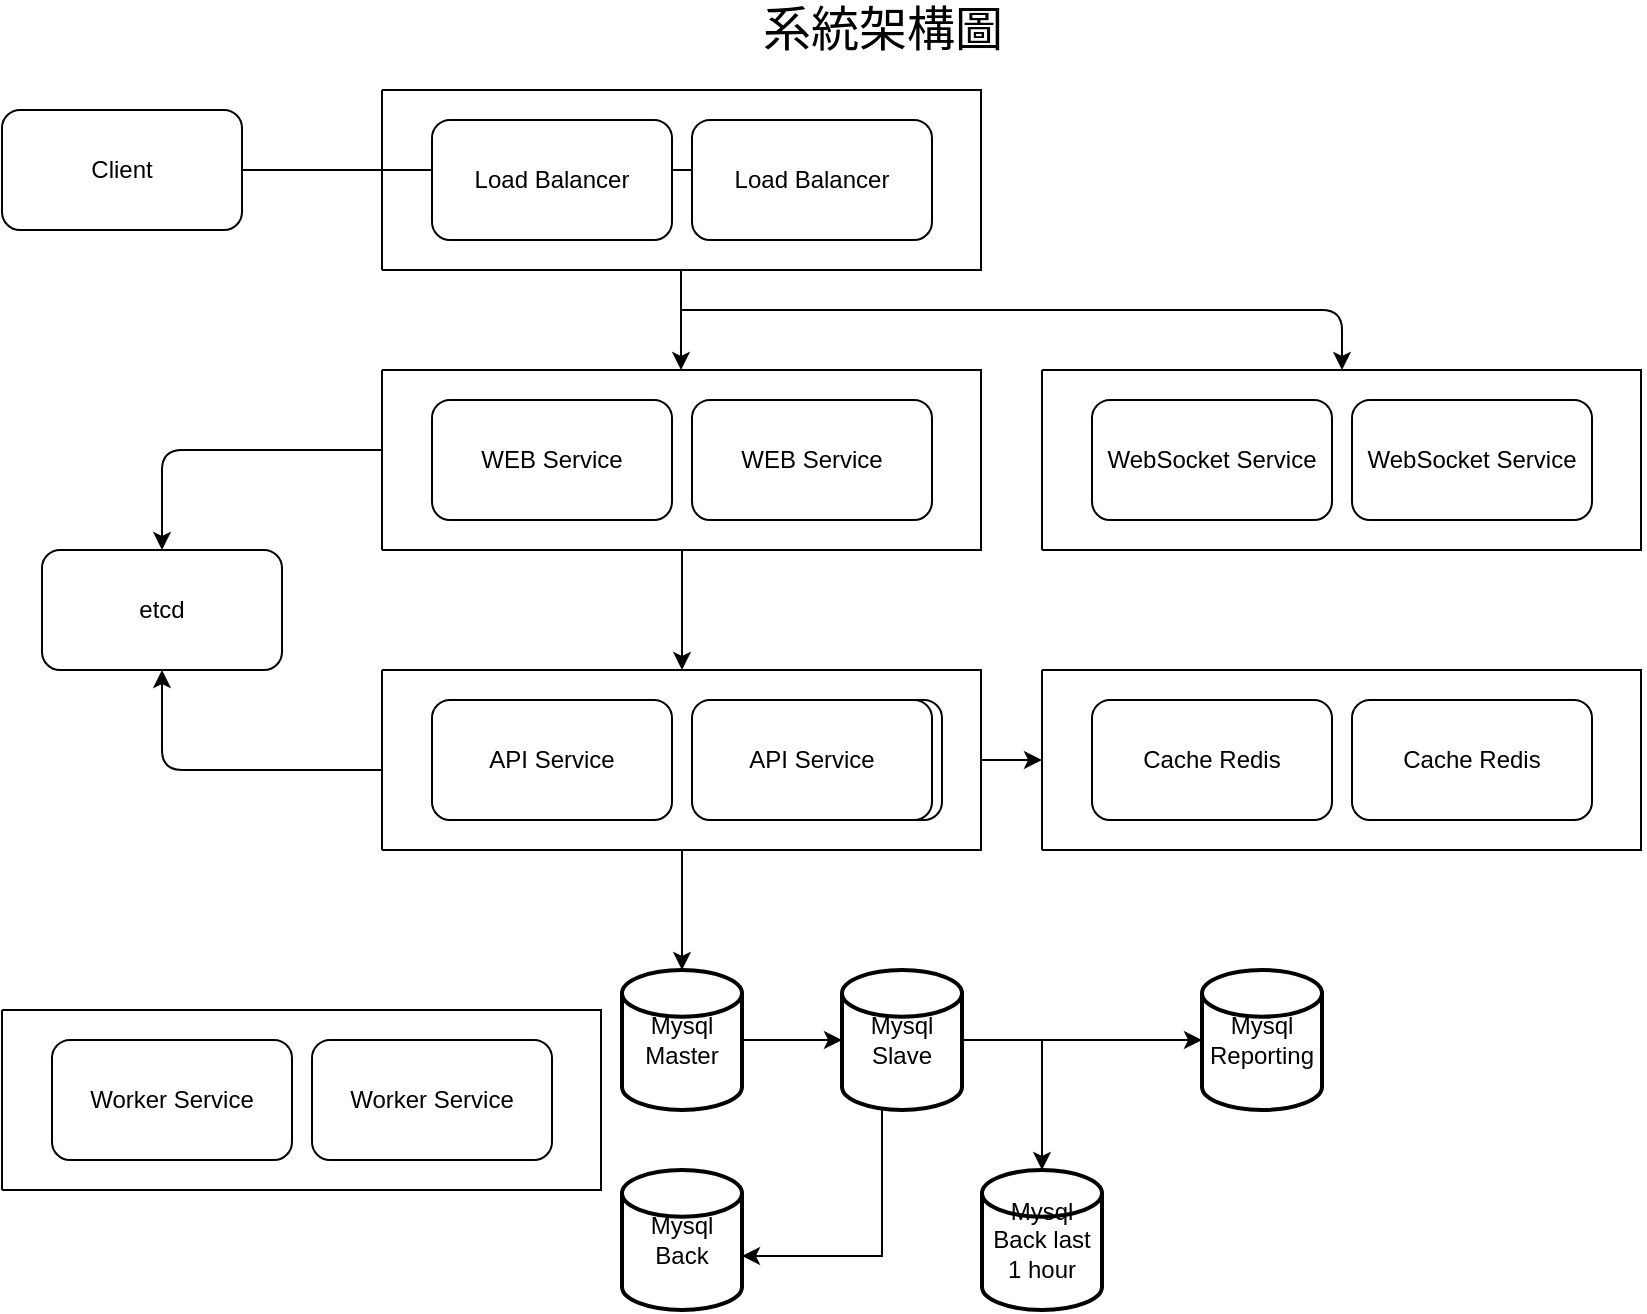 <mxfile version="13.0.1" type="device"><diagram id="AOCuijTNjI31UlWqqDEe" name="Page-1"><mxGraphModel dx="946" dy="623" grid="1" gridSize="10" guides="1" tooltips="1" connect="1" arrows="1" fold="1" page="1" pageScale="1" pageWidth="827" pageHeight="1169" math="0" shadow="0"><root><mxCell id="0"/><mxCell id="1" parent="0"/><mxCell id="YHVwKQ2AgwcIgGx29PMr-1" value="&lt;font style=&quot;font-size: 24px&quot;&gt;系統架構圖&lt;/font&gt;" style="text;html=1;align=center;verticalAlign=middle;resizable=0;points=[];autosize=1;" vertex="1" parent="1"><mxGeometry x="420" y="20" width="140" height="20" as="geometry"/></mxCell><mxCell id="YHVwKQ2AgwcIgGx29PMr-41" value="" style="edgeStyle=orthogonalEdgeStyle;rounded=0;orthogonalLoop=1;jettySize=auto;html=1;" edge="1" parent="1" source="YHVwKQ2AgwcIgGx29PMr-2" target="YHVwKQ2AgwcIgGx29PMr-4"><mxGeometry relative="1" as="geometry"/></mxCell><mxCell id="YHVwKQ2AgwcIgGx29PMr-2" value="Mysql&lt;br&gt;Master" style="strokeWidth=2;html=1;shape=mxgraph.flowchart.database;whiteSpace=wrap;" vertex="1" parent="1"><mxGeometry x="360" y="500" width="60" height="70" as="geometry"/></mxCell><mxCell id="YHVwKQ2AgwcIgGx29PMr-42" value="" style="edgeStyle=orthogonalEdgeStyle;rounded=0;orthogonalLoop=1;jettySize=auto;html=1;" edge="1" parent="1" source="YHVwKQ2AgwcIgGx29PMr-4" target="YHVwKQ2AgwcIgGx29PMr-6"><mxGeometry relative="1" as="geometry"/></mxCell><mxCell id="YHVwKQ2AgwcIgGx29PMr-43" value="" style="edgeStyle=orthogonalEdgeStyle;rounded=0;orthogonalLoop=1;jettySize=auto;html=1;entryX=1;entryY=0.614;entryDx=0;entryDy=0;entryPerimeter=0;" edge="1" parent="1" source="YHVwKQ2AgwcIgGx29PMr-4" target="YHVwKQ2AgwcIgGx29PMr-5"><mxGeometry relative="1" as="geometry"><mxPoint x="500" y="680" as="targetPoint"/><Array as="points"><mxPoint x="490" y="643"/></Array></mxGeometry></mxCell><mxCell id="YHVwKQ2AgwcIgGx29PMr-4" value="Mysql&lt;br&gt;Slave" style="strokeWidth=2;html=1;shape=mxgraph.flowchart.database;whiteSpace=wrap;" vertex="1" parent="1"><mxGeometry x="470" y="500" width="60" height="70" as="geometry"/></mxCell><mxCell id="YHVwKQ2AgwcIgGx29PMr-5" value="Mysql&lt;br&gt;Back" style="strokeWidth=2;html=1;shape=mxgraph.flowchart.database;whiteSpace=wrap;" vertex="1" parent="1"><mxGeometry x="360" y="600" width="60" height="70" as="geometry"/></mxCell><mxCell id="YHVwKQ2AgwcIgGx29PMr-6" value="Mysql&lt;br&gt;Back last 1 hour" style="strokeWidth=2;html=1;shape=mxgraph.flowchart.database;whiteSpace=wrap;" vertex="1" parent="1"><mxGeometry x="540" y="600" width="60" height="70" as="geometry"/></mxCell><mxCell id="YHVwKQ2AgwcIgGx29PMr-34" style="edgeStyle=orthogonalEdgeStyle;rounded=0;orthogonalLoop=1;jettySize=auto;html=1;" edge="1" parent="1" source="YHVwKQ2AgwcIgGx29PMr-7"><mxGeometry relative="1" as="geometry"><mxPoint x="460" y="100" as="targetPoint"/></mxGeometry></mxCell><mxCell id="YHVwKQ2AgwcIgGx29PMr-7" value="Client" style="rounded=1;whiteSpace=wrap;html=1;" vertex="1" parent="1"><mxGeometry x="50" y="70" width="120" height="60" as="geometry"/></mxCell><mxCell id="YHVwKQ2AgwcIgGx29PMr-38" value="Cache" style="rounded=1;whiteSpace=wrap;html=1;" vertex="1" parent="1"><mxGeometry x="400" y="365" width="120" height="60" as="geometry"/></mxCell><mxCell id="YHVwKQ2AgwcIgGx29PMr-35" value="" style="group" vertex="1" connectable="0" parent="1"><mxGeometry x="240" y="200" width="300" height="90" as="geometry"/></mxCell><mxCell id="YHVwKQ2AgwcIgGx29PMr-21" value="" style="group" vertex="1" connectable="0" parent="YHVwKQ2AgwcIgGx29PMr-35"><mxGeometry x="25" y="15" width="250" height="60" as="geometry"/></mxCell><mxCell id="YHVwKQ2AgwcIgGx29PMr-10" value="WEB Service" style="rounded=1;whiteSpace=wrap;html=1;" vertex="1" parent="YHVwKQ2AgwcIgGx29PMr-21"><mxGeometry width="120" height="60" as="geometry"/></mxCell><mxCell id="YHVwKQ2AgwcIgGx29PMr-11" value="WEB Service" style="rounded=1;whiteSpace=wrap;html=1;" vertex="1" parent="YHVwKQ2AgwcIgGx29PMr-21"><mxGeometry x="130" width="120" height="60" as="geometry"/></mxCell><mxCell id="YHVwKQ2AgwcIgGx29PMr-26" value="" style="group" vertex="1" connectable="0" parent="YHVwKQ2AgwcIgGx29PMr-35"><mxGeometry width="300" height="90" as="geometry"/></mxCell><mxCell id="YHVwKQ2AgwcIgGx29PMr-22" value="" style="endArrow=none;html=1;" edge="1" parent="YHVwKQ2AgwcIgGx29PMr-26"><mxGeometry width="50" height="50" relative="1" as="geometry"><mxPoint y="90" as="sourcePoint"/><mxPoint as="targetPoint"/></mxGeometry></mxCell><mxCell id="YHVwKQ2AgwcIgGx29PMr-23" value="" style="endArrow=none;html=1;" edge="1" parent="YHVwKQ2AgwcIgGx29PMr-26"><mxGeometry width="50" height="50" relative="1" as="geometry"><mxPoint x="299.5" y="90" as="sourcePoint"/><mxPoint x="299.5" as="targetPoint"/></mxGeometry></mxCell><mxCell id="YHVwKQ2AgwcIgGx29PMr-24" value="" style="endArrow=none;html=1;" edge="1" parent="YHVwKQ2AgwcIgGx29PMr-26"><mxGeometry width="50" height="50" relative="1" as="geometry"><mxPoint y="90" as="sourcePoint"/><mxPoint x="300" y="90" as="targetPoint"/></mxGeometry></mxCell><mxCell id="YHVwKQ2AgwcIgGx29PMr-25" value="" style="endArrow=none;html=1;" edge="1" parent="YHVwKQ2AgwcIgGx29PMr-26"><mxGeometry width="50" height="50" relative="1" as="geometry"><mxPoint as="sourcePoint"/><mxPoint x="300" as="targetPoint"/></mxGeometry></mxCell><mxCell id="YHVwKQ2AgwcIgGx29PMr-36" value="" style="group" vertex="1" connectable="0" parent="1"><mxGeometry x="240" y="350" width="300" height="90" as="geometry"/></mxCell><mxCell id="YHVwKQ2AgwcIgGx29PMr-16" value="API Service" style="rounded=1;whiteSpace=wrap;html=1;" vertex="1" parent="YHVwKQ2AgwcIgGx29PMr-36"><mxGeometry x="25" y="15" width="120" height="60" as="geometry"/></mxCell><mxCell id="YHVwKQ2AgwcIgGx29PMr-17" value="API Service" style="rounded=1;whiteSpace=wrap;html=1;" vertex="1" parent="YHVwKQ2AgwcIgGx29PMr-36"><mxGeometry x="155" y="15" width="120" height="60" as="geometry"/></mxCell><mxCell id="YHVwKQ2AgwcIgGx29PMr-27" value="" style="group" vertex="1" connectable="0" parent="YHVwKQ2AgwcIgGx29PMr-36"><mxGeometry width="300" height="90" as="geometry"/></mxCell><mxCell id="YHVwKQ2AgwcIgGx29PMr-28" value="" style="endArrow=none;html=1;" edge="1" parent="YHVwKQ2AgwcIgGx29PMr-27"><mxGeometry width="50" height="50" relative="1" as="geometry"><mxPoint y="90" as="sourcePoint"/><mxPoint as="targetPoint"/></mxGeometry></mxCell><mxCell id="YHVwKQ2AgwcIgGx29PMr-29" value="" style="endArrow=none;html=1;" edge="1" parent="YHVwKQ2AgwcIgGx29PMr-27"><mxGeometry width="50" height="50" relative="1" as="geometry"><mxPoint x="299.5" y="90" as="sourcePoint"/><mxPoint x="299.5" as="targetPoint"/></mxGeometry></mxCell><mxCell id="YHVwKQ2AgwcIgGx29PMr-30" value="" style="endArrow=none;html=1;" edge="1" parent="YHVwKQ2AgwcIgGx29PMr-27"><mxGeometry width="50" height="50" relative="1" as="geometry"><mxPoint y="90" as="sourcePoint"/><mxPoint x="300" y="90" as="targetPoint"/></mxGeometry></mxCell><mxCell id="YHVwKQ2AgwcIgGx29PMr-31" value="" style="endArrow=none;html=1;" edge="1" parent="YHVwKQ2AgwcIgGx29PMr-27"><mxGeometry width="50" height="50" relative="1" as="geometry"><mxPoint as="sourcePoint"/><mxPoint x="300" as="targetPoint"/></mxGeometry></mxCell><mxCell id="YHVwKQ2AgwcIgGx29PMr-37" style="edgeStyle=orthogonalEdgeStyle;rounded=0;orthogonalLoop=1;jettySize=auto;html=1;" edge="1" parent="1"><mxGeometry relative="1" as="geometry"><mxPoint x="390" y="350" as="targetPoint"/><mxPoint x="370" y="290" as="sourcePoint"/><Array as="points"><mxPoint x="390" y="290"/><mxPoint x="390" y="340"/></Array></mxGeometry></mxCell><mxCell id="YHVwKQ2AgwcIgGx29PMr-40" value="" style="endArrow=classic;html=1;" edge="1" parent="1"><mxGeometry width="50" height="50" relative="1" as="geometry"><mxPoint x="540" y="395" as="sourcePoint"/><mxPoint x="570" y="395" as="targetPoint"/></mxGeometry></mxCell><mxCell id="YHVwKQ2AgwcIgGx29PMr-44" value="" style="endArrow=classic;html=1;entryX=0.5;entryY=0;entryDx=0;entryDy=0;entryPerimeter=0;" edge="1" parent="1" target="YHVwKQ2AgwcIgGx29PMr-2"><mxGeometry width="50" height="50" relative="1" as="geometry"><mxPoint x="390" y="440" as="sourcePoint"/><mxPoint x="440" y="450" as="targetPoint"/></mxGeometry></mxCell><mxCell id="YHVwKQ2AgwcIgGx29PMr-45" value="etcd" style="rounded=1;whiteSpace=wrap;html=1;" vertex="1" parent="1"><mxGeometry x="70" y="290" width="120" height="60" as="geometry"/></mxCell><mxCell id="YHVwKQ2AgwcIgGx29PMr-47" value="" style="endArrow=classic;html=1;entryX=0.5;entryY=0;entryDx=0;entryDy=0;" edge="1" parent="1" target="YHVwKQ2AgwcIgGx29PMr-45"><mxGeometry width="50" height="50" relative="1" as="geometry"><mxPoint x="240" y="240" as="sourcePoint"/><mxPoint x="440" y="320" as="targetPoint"/><Array as="points"><mxPoint x="130" y="240"/></Array></mxGeometry></mxCell><mxCell id="YHVwKQ2AgwcIgGx29PMr-48" value="" style="endArrow=classic;html=1;entryX=0.5;entryY=1;entryDx=0;entryDy=0;" edge="1" parent="1" target="YHVwKQ2AgwcIgGx29PMr-45"><mxGeometry width="50" height="50" relative="1" as="geometry"><mxPoint x="240" y="400" as="sourcePoint"/><mxPoint x="130" y="450" as="targetPoint"/><Array as="points"><mxPoint x="130" y="400"/></Array></mxGeometry></mxCell><mxCell id="YHVwKQ2AgwcIgGx29PMr-49" value="" style="group" vertex="1" connectable="0" parent="1"><mxGeometry x="50" y="520" width="300" height="90" as="geometry"/></mxCell><mxCell id="YHVwKQ2AgwcIgGx29PMr-50" value="Worker Service" style="rounded=1;whiteSpace=wrap;html=1;" vertex="1" parent="YHVwKQ2AgwcIgGx29PMr-49"><mxGeometry x="25" y="15" width="120" height="60" as="geometry"/></mxCell><mxCell id="YHVwKQ2AgwcIgGx29PMr-51" value="Worker Service" style="rounded=1;whiteSpace=wrap;html=1;" vertex="1" parent="YHVwKQ2AgwcIgGx29PMr-49"><mxGeometry x="155" y="15" width="120" height="60" as="geometry"/></mxCell><mxCell id="YHVwKQ2AgwcIgGx29PMr-52" value="" style="group" vertex="1" connectable="0" parent="YHVwKQ2AgwcIgGx29PMr-49"><mxGeometry width="300" height="90" as="geometry"/></mxCell><mxCell id="YHVwKQ2AgwcIgGx29PMr-53" value="" style="endArrow=none;html=1;" edge="1" parent="YHVwKQ2AgwcIgGx29PMr-52"><mxGeometry width="50" height="50" relative="1" as="geometry"><mxPoint y="90" as="sourcePoint"/><mxPoint as="targetPoint"/></mxGeometry></mxCell><mxCell id="YHVwKQ2AgwcIgGx29PMr-54" value="" style="endArrow=none;html=1;" edge="1" parent="YHVwKQ2AgwcIgGx29PMr-52"><mxGeometry width="50" height="50" relative="1" as="geometry"><mxPoint x="299.5" y="90" as="sourcePoint"/><mxPoint x="299.5" as="targetPoint"/></mxGeometry></mxCell><mxCell id="YHVwKQ2AgwcIgGx29PMr-55" value="" style="endArrow=none;html=1;" edge="1" parent="YHVwKQ2AgwcIgGx29PMr-52"><mxGeometry width="50" height="50" relative="1" as="geometry"><mxPoint y="90" as="sourcePoint"/><mxPoint x="300" y="90" as="targetPoint"/></mxGeometry></mxCell><mxCell id="YHVwKQ2AgwcIgGx29PMr-56" value="" style="endArrow=none;html=1;" edge="1" parent="YHVwKQ2AgwcIgGx29PMr-52"><mxGeometry width="50" height="50" relative="1" as="geometry"><mxPoint as="sourcePoint"/><mxPoint x="300" as="targetPoint"/></mxGeometry></mxCell><mxCell id="YHVwKQ2AgwcIgGx29PMr-58" value="" style="group" vertex="1" connectable="0" parent="1"><mxGeometry x="240" y="60" width="300" height="90" as="geometry"/></mxCell><mxCell id="YHVwKQ2AgwcIgGx29PMr-59" value="" style="group" vertex="1" connectable="0" parent="YHVwKQ2AgwcIgGx29PMr-58"><mxGeometry x="25" y="15" width="250" height="60" as="geometry"/></mxCell><mxCell id="YHVwKQ2AgwcIgGx29PMr-60" value="Load Balancer" style="rounded=1;whiteSpace=wrap;html=1;" vertex="1" parent="YHVwKQ2AgwcIgGx29PMr-59"><mxGeometry width="120" height="60" as="geometry"/></mxCell><mxCell id="YHVwKQ2AgwcIgGx29PMr-61" value="Load Balancer" style="rounded=1;whiteSpace=wrap;html=1;" vertex="1" parent="YHVwKQ2AgwcIgGx29PMr-59"><mxGeometry x="130" width="120" height="60" as="geometry"/></mxCell><mxCell id="YHVwKQ2AgwcIgGx29PMr-62" value="" style="group" vertex="1" connectable="0" parent="YHVwKQ2AgwcIgGx29PMr-58"><mxGeometry width="300" height="90" as="geometry"/></mxCell><mxCell id="YHVwKQ2AgwcIgGx29PMr-63" value="" style="endArrow=none;html=1;" edge="1" parent="YHVwKQ2AgwcIgGx29PMr-62"><mxGeometry width="50" height="50" relative="1" as="geometry"><mxPoint y="90" as="sourcePoint"/><mxPoint as="targetPoint"/></mxGeometry></mxCell><mxCell id="YHVwKQ2AgwcIgGx29PMr-64" value="" style="endArrow=none;html=1;" edge="1" parent="YHVwKQ2AgwcIgGx29PMr-62"><mxGeometry width="50" height="50" relative="1" as="geometry"><mxPoint x="299.5" y="90" as="sourcePoint"/><mxPoint x="299.5" as="targetPoint"/></mxGeometry></mxCell><mxCell id="YHVwKQ2AgwcIgGx29PMr-65" value="" style="endArrow=none;html=1;" edge="1" parent="YHVwKQ2AgwcIgGx29PMr-62"><mxGeometry width="50" height="50" relative="1" as="geometry"><mxPoint y="90" as="sourcePoint"/><mxPoint x="300" y="90" as="targetPoint"/></mxGeometry></mxCell><mxCell id="YHVwKQ2AgwcIgGx29PMr-66" value="" style="endArrow=none;html=1;" edge="1" parent="YHVwKQ2AgwcIgGx29PMr-62"><mxGeometry width="50" height="50" relative="1" as="geometry"><mxPoint as="sourcePoint"/><mxPoint x="300" as="targetPoint"/></mxGeometry></mxCell><mxCell id="YHVwKQ2AgwcIgGx29PMr-67" value="" style="endArrow=classic;html=1;" edge="1" parent="1"><mxGeometry width="50" height="50" relative="1" as="geometry"><mxPoint x="389.5" y="150" as="sourcePoint"/><mxPoint x="389.5" y="200" as="targetPoint"/></mxGeometry></mxCell><mxCell id="YHVwKQ2AgwcIgGx29PMr-68" value="" style="group" vertex="1" connectable="0" parent="1"><mxGeometry x="570" y="200" width="300" height="90" as="geometry"/></mxCell><mxCell id="YHVwKQ2AgwcIgGx29PMr-69" value="" style="group" vertex="1" connectable="0" parent="YHVwKQ2AgwcIgGx29PMr-68"><mxGeometry x="25" y="15" width="250" height="60" as="geometry"/></mxCell><mxCell id="YHVwKQ2AgwcIgGx29PMr-70" value="WebSocket Service" style="rounded=1;whiteSpace=wrap;html=1;" vertex="1" parent="YHVwKQ2AgwcIgGx29PMr-69"><mxGeometry width="120" height="60" as="geometry"/></mxCell><mxCell id="YHVwKQ2AgwcIgGx29PMr-71" value="WebSocket Service" style="rounded=1;whiteSpace=wrap;html=1;" vertex="1" parent="YHVwKQ2AgwcIgGx29PMr-69"><mxGeometry x="130" width="120" height="60" as="geometry"/></mxCell><mxCell id="YHVwKQ2AgwcIgGx29PMr-72" value="" style="group" vertex="1" connectable="0" parent="YHVwKQ2AgwcIgGx29PMr-68"><mxGeometry width="300" height="90" as="geometry"/></mxCell><mxCell id="YHVwKQ2AgwcIgGx29PMr-73" value="" style="endArrow=none;html=1;" edge="1" parent="YHVwKQ2AgwcIgGx29PMr-72"><mxGeometry width="50" height="50" relative="1" as="geometry"><mxPoint y="90" as="sourcePoint"/><mxPoint as="targetPoint"/></mxGeometry></mxCell><mxCell id="YHVwKQ2AgwcIgGx29PMr-74" value="" style="endArrow=none;html=1;" edge="1" parent="YHVwKQ2AgwcIgGx29PMr-72"><mxGeometry width="50" height="50" relative="1" as="geometry"><mxPoint x="299.5" y="90" as="sourcePoint"/><mxPoint x="299.5" as="targetPoint"/></mxGeometry></mxCell><mxCell id="YHVwKQ2AgwcIgGx29PMr-75" value="" style="endArrow=none;html=1;" edge="1" parent="YHVwKQ2AgwcIgGx29PMr-72"><mxGeometry width="50" height="50" relative="1" as="geometry"><mxPoint y="90" as="sourcePoint"/><mxPoint x="300" y="90" as="targetPoint"/></mxGeometry></mxCell><mxCell id="YHVwKQ2AgwcIgGx29PMr-76" value="" style="endArrow=none;html=1;" edge="1" parent="YHVwKQ2AgwcIgGx29PMr-72"><mxGeometry width="50" height="50" relative="1" as="geometry"><mxPoint as="sourcePoint"/><mxPoint x="300" as="targetPoint"/></mxGeometry></mxCell><mxCell id="YHVwKQ2AgwcIgGx29PMr-77" value="" style="endArrow=classic;html=1;" edge="1" parent="1"><mxGeometry width="50" height="50" relative="1" as="geometry"><mxPoint x="390" y="170" as="sourcePoint"/><mxPoint x="720" y="200" as="targetPoint"/><Array as="points"><mxPoint x="720" y="170"/></Array></mxGeometry></mxCell><mxCell id="YHVwKQ2AgwcIgGx29PMr-78" value="" style="group" vertex="1" connectable="0" parent="1"><mxGeometry x="570" y="350" width="300" height="90" as="geometry"/></mxCell><mxCell id="YHVwKQ2AgwcIgGx29PMr-79" value="Cache Redis" style="rounded=1;whiteSpace=wrap;html=1;" vertex="1" parent="YHVwKQ2AgwcIgGx29PMr-78"><mxGeometry x="25" y="15" width="120" height="60" as="geometry"/></mxCell><mxCell id="YHVwKQ2AgwcIgGx29PMr-80" value="Cache Redis" style="rounded=1;whiteSpace=wrap;html=1;" vertex="1" parent="YHVwKQ2AgwcIgGx29PMr-78"><mxGeometry x="155" y="15" width="120" height="60" as="geometry"/></mxCell><mxCell id="YHVwKQ2AgwcIgGx29PMr-81" value="" style="group" vertex="1" connectable="0" parent="YHVwKQ2AgwcIgGx29PMr-78"><mxGeometry width="300" height="90" as="geometry"/></mxCell><mxCell id="YHVwKQ2AgwcIgGx29PMr-82" value="" style="endArrow=none;html=1;" edge="1" parent="YHVwKQ2AgwcIgGx29PMr-81"><mxGeometry width="50" height="50" relative="1" as="geometry"><mxPoint y="90" as="sourcePoint"/><mxPoint as="targetPoint"/></mxGeometry></mxCell><mxCell id="YHVwKQ2AgwcIgGx29PMr-83" value="" style="endArrow=none;html=1;" edge="1" parent="YHVwKQ2AgwcIgGx29PMr-81"><mxGeometry width="50" height="50" relative="1" as="geometry"><mxPoint x="299.5" y="90" as="sourcePoint"/><mxPoint x="299.5" as="targetPoint"/></mxGeometry></mxCell><mxCell id="YHVwKQ2AgwcIgGx29PMr-84" value="" style="endArrow=none;html=1;" edge="1" parent="YHVwKQ2AgwcIgGx29PMr-81"><mxGeometry width="50" height="50" relative="1" as="geometry"><mxPoint y="90" as="sourcePoint"/><mxPoint x="300" y="90" as="targetPoint"/></mxGeometry></mxCell><mxCell id="YHVwKQ2AgwcIgGx29PMr-85" value="" style="endArrow=none;html=1;" edge="1" parent="YHVwKQ2AgwcIgGx29PMr-81"><mxGeometry width="50" height="50" relative="1" as="geometry"><mxPoint as="sourcePoint"/><mxPoint x="300" as="targetPoint"/></mxGeometry></mxCell><mxCell id="YHVwKQ2AgwcIgGx29PMr-86" value="Mysql&lt;br&gt;Reporting" style="strokeWidth=2;html=1;shape=mxgraph.flowchart.database;whiteSpace=wrap;" vertex="1" parent="1"><mxGeometry x="650" y="500" width="60" height="70" as="geometry"/></mxCell><mxCell id="YHVwKQ2AgwcIgGx29PMr-87" value="" style="endArrow=classic;html=1;entryX=0;entryY=0.5;entryDx=0;entryDy=0;entryPerimeter=0;" edge="1" parent="1" target="YHVwKQ2AgwcIgGx29PMr-86"><mxGeometry width="50" height="50" relative="1" as="geometry"><mxPoint x="570" y="535" as="sourcePoint"/><mxPoint x="500" y="420" as="targetPoint"/></mxGeometry></mxCell></root></mxGraphModel></diagram></mxfile>